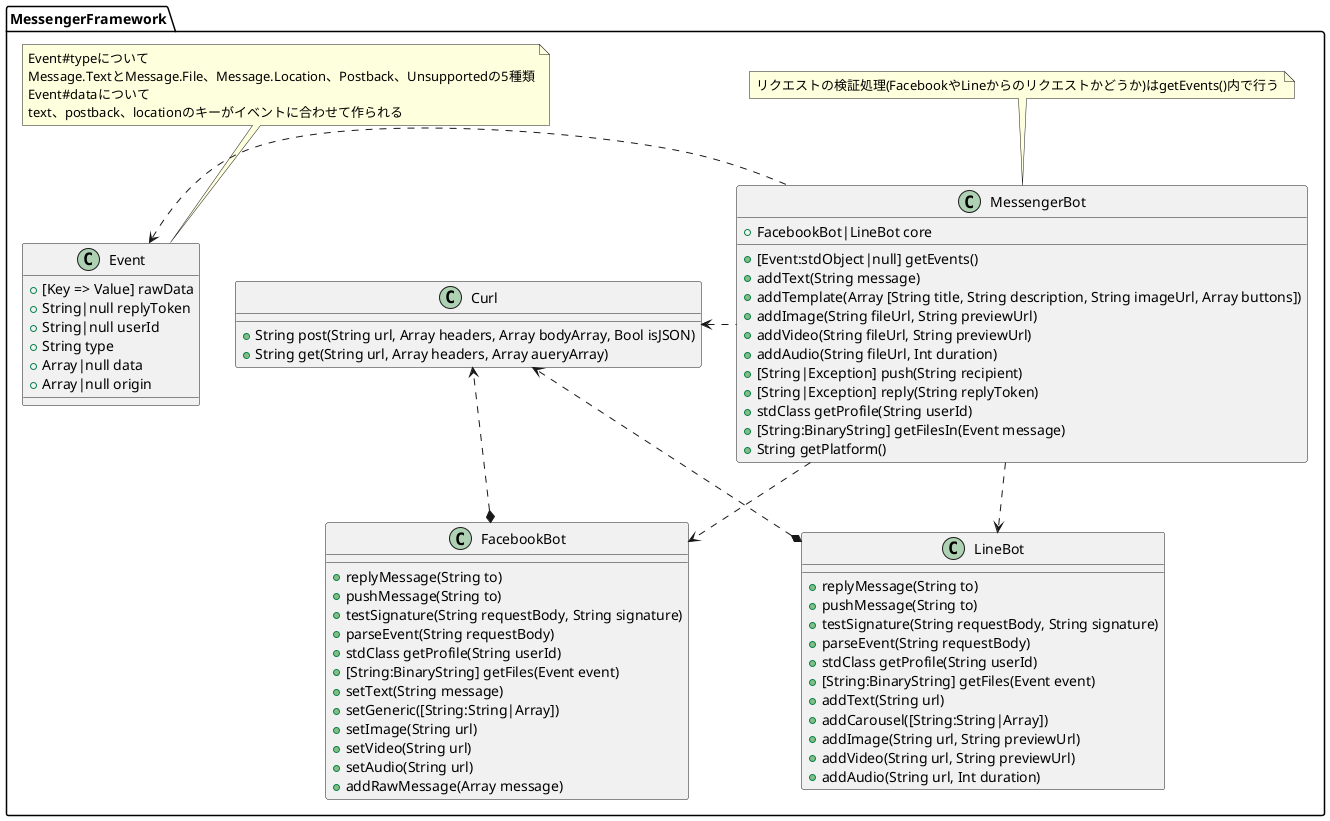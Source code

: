 @startuml

namespace MessengerFramework {

  class Event {
    + [Key => Value] rawData
    + String|null replyToken
    + String|null userId
    + String type
    + Array|null data
    + Array|null origin
  }

  note top of Event
    Event#typeについて
    Message.TextとMessage.File、Message.Location、Postback、Unsupportedの5種類
    Event#dataについて
    text、postback、locationのキーがイベントに合わせて作られる
  end note

  class MessengerBot {
    + FacebookBot|LineBot core
    + [Event:stdObject|null] getEvents()
    + addText(String message)
    + addTemplate(Array [String title, String description, String imageUrl, Array buttons])
    + addImage(String fileUrl, String previewUrl)
    + addVideo(String fileUrl, String previewUrl)
    + addAudio(String fileUrl, Int duration)
    + [String|Exception] push(String recipient)
    + [String|Exception] reply(String replyToken)
    + stdClass getProfile(String userId)
    + [String:BinaryString] getFilesIn(Event message)
    + String getPlatform()
  }

  note top of MessengerBot
    リクエストの検証処理(FacebookやLineからのリクエストかどうか)はgetEvents()内で行う
  end note

  class FacebookBot {
    + replyMessage(String to)
    + pushMessage(String to)
    + testSignature(String requestBody, String signature)
    + parseEvent(String requestBody)
    + stdClass getProfile(String userId)
    + [String:BinaryString] getFiles(Event event)
    + setText(String message)
    + setGeneric([String:String|Array])
    + setImage(String url)
    + setVideo(String url)
    + setAudio(String url)
    + addRawMessage(Array message)
  }

  class LineBot {
    + replyMessage(String to)
    + pushMessage(String to)
    + testSignature(String requestBody, String signature)
    + parseEvent(String requestBody)
    + stdClass getProfile(String userId)
    + [String:BinaryString] getFiles(Event event)
    + addText(String url)
    + addCarousel([String:String|Array])
    + addImage(String url, String previewUrl)
    + addVideo(String url, String previewUrl)
    + addAudio(String url, Int duration)
  }

  class Curl {
    + String post(String url, Array headers, Array bodyArray, Bool isJSON)
    + String get(String url, Array headers, Array aueryArray)
  }

}

' MessengerFramework内の関連

MessengerFramework.MessengerBot .d.> MessengerFramework.FacebookBot
MessengerFramework.MessengerBot .d.> MessengerFramework.LineBot
MessengerFramework.MessengerBot .l.> MessengerFramework.Curl
MessengerFramework.MessengerBot .l.> MessengerFramework.Event

MessengerFramework.FacebookBot *..> MessengerFramework.Curl

MessengerFramework.LineBot *..> MessengerFramework.Curl

@enduml
